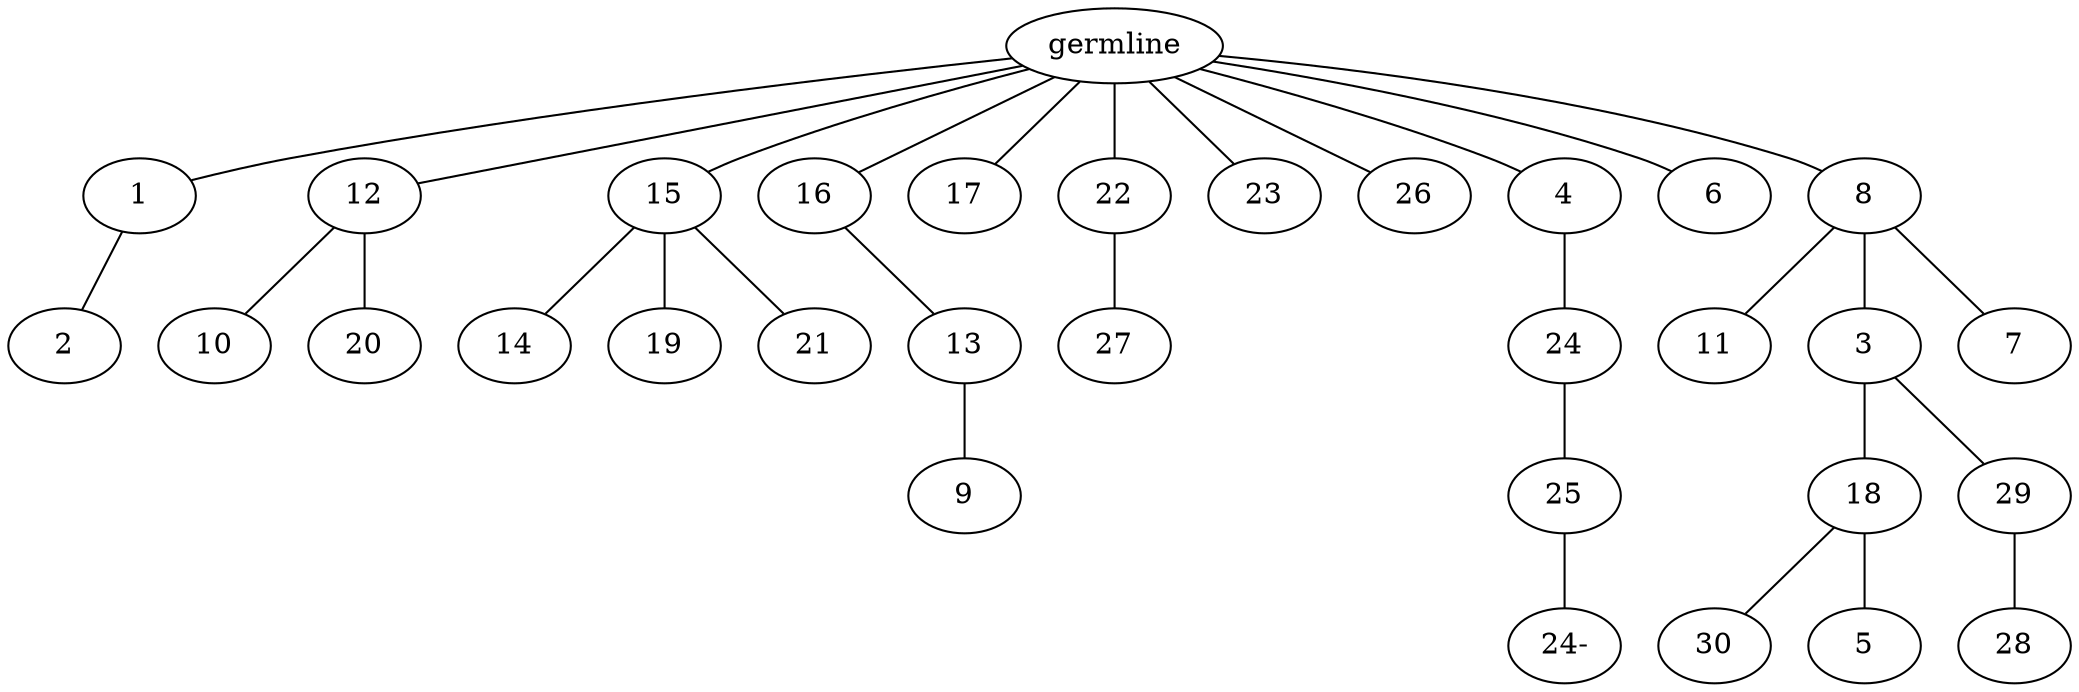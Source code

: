 graph tree {
    "140281272057968" [label="germline"];
    "140281272058304" [label="1"];
    "140281272058736" [label="2"];
    "140281272058640" [label="12"];
    "140281272059264" [label="10"];
    "140281272059552" [label="20"];
    "140281272058400" [label="15"];
    "140281272060416" [label="14"];
    "140281272060512" [label="19"];
    "140281272060704" [label="21"];
    "140281272060272" [label="16"];
    "140281272061520" [label="13"];
    "140281272049824" [label="9"];
    "140281272061280" [label="17"];
    "140281272059168" [label="22"];
    "140281272050208" [label="27"];
    "140281272050496" [label="23"];
    "140281272049920" [label="26"];
    "140281272050976" [label="4"];
    "140281272051504" [label="24"];
    "140281272052128" [label="25"];
    "140281272052800" [label="24-"];
    "140281272051648" [label="6"];
    "140281272051312" [label="8"];
    "140281272052512" [label="11"];
    "140281272052848" [label="3"];
    "140281272053472" [label="18"];
    "140281272066352" [label="30"];
    "140281272066448" [label="5"];
    "140281272053616" [label="29"];
    "140281272067120" [label="28"];
    "140281272053184" [label="7"];
    "140281272057968" -- "140281272058304";
    "140281272057968" -- "140281272058640";
    "140281272057968" -- "140281272058400";
    "140281272057968" -- "140281272060272";
    "140281272057968" -- "140281272061280";
    "140281272057968" -- "140281272059168";
    "140281272057968" -- "140281272050496";
    "140281272057968" -- "140281272049920";
    "140281272057968" -- "140281272050976";
    "140281272057968" -- "140281272051648";
    "140281272057968" -- "140281272051312";
    "140281272058304" -- "140281272058736";
    "140281272058640" -- "140281272059264";
    "140281272058640" -- "140281272059552";
    "140281272058400" -- "140281272060416";
    "140281272058400" -- "140281272060512";
    "140281272058400" -- "140281272060704";
    "140281272060272" -- "140281272061520";
    "140281272061520" -- "140281272049824";
    "140281272059168" -- "140281272050208";
    "140281272050976" -- "140281272051504";
    "140281272051504" -- "140281272052128";
    "140281272052128" -- "140281272052800";
    "140281272051312" -- "140281272052512";
    "140281272051312" -- "140281272052848";
    "140281272051312" -- "140281272053184";
    "140281272052848" -- "140281272053472";
    "140281272052848" -- "140281272053616";
    "140281272053472" -- "140281272066352";
    "140281272053472" -- "140281272066448";
    "140281272053616" -- "140281272067120";
}
